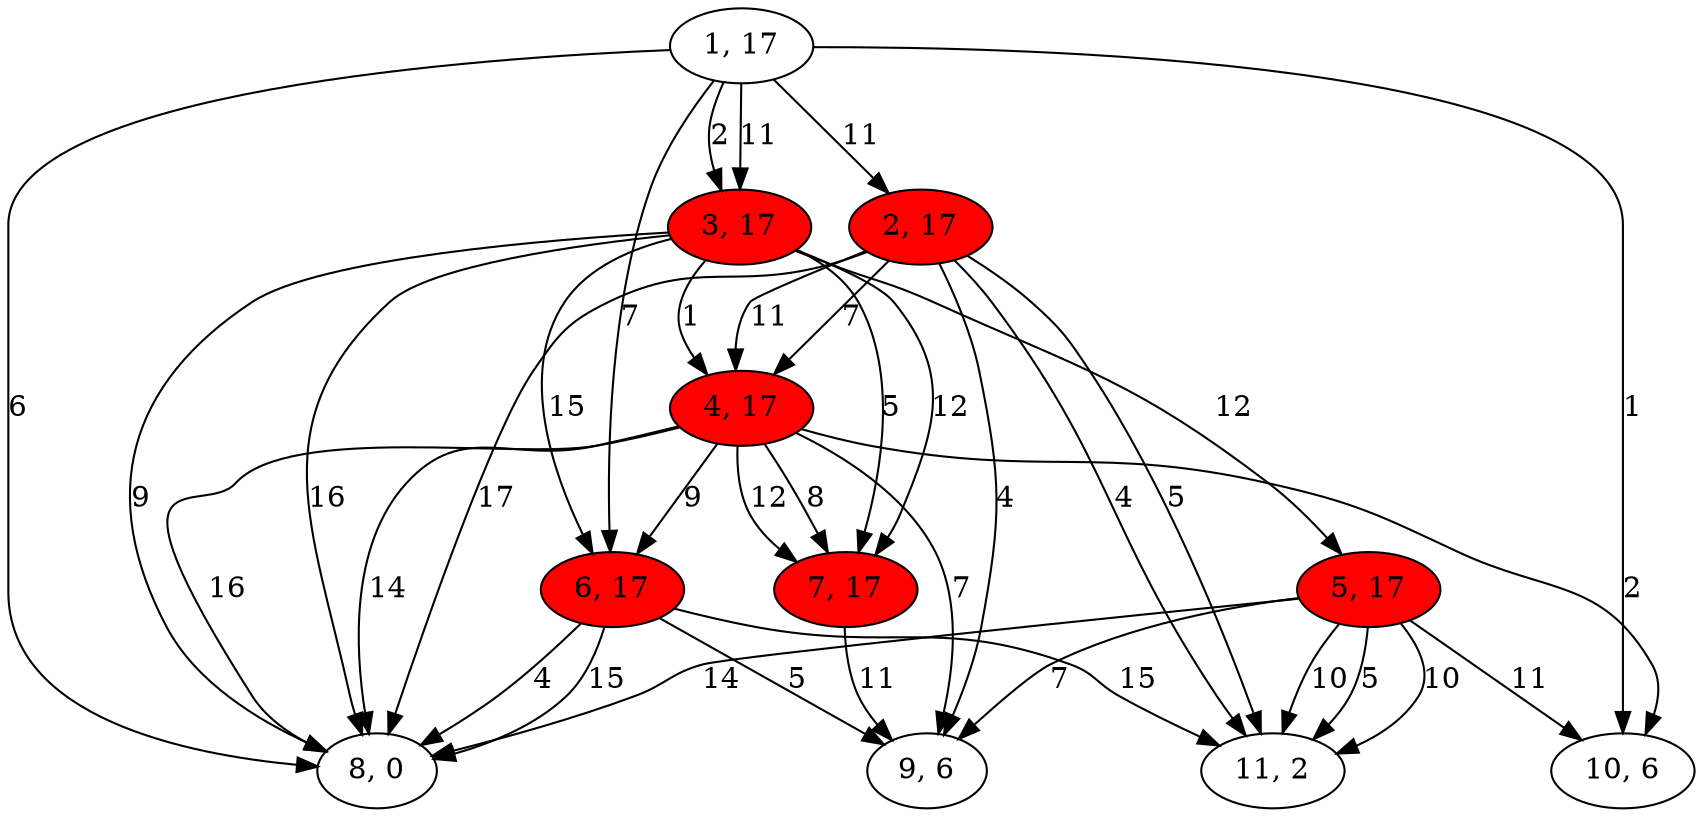 digraph G{
1[label="1, 17"]
2[label="2, 17"]
3[label="3, 17"]
4[label="4, 17"]
5[label="5, 17"]
6[label="6, 17"]
7[label="7, 17"]
8[label="8, 0"]
9[label="9, 6"]
10[label="10, 6"]
11[label="11, 2"]
1->3[label="2"]
1->8[label="6"]
1->10[label="1"]
1->6[label="7"]
1->3[label="11"]
1->2[label="11"]
2[style = filled,fillcolor=red]
2->11[label="4"]
2->8[label="17"]
2->4[label="11"]
2->11[label="5"]
2->4[label="7"]
2->9[label="4"]
3[style = filled,fillcolor=red]
3->8[label="9"]
3->6[label="15"]
3->8[label="16"]
3->7[label="5"]
3->7[label="12"]
3->5[label="12"]
3->4[label="1"]
4[style = filled,fillcolor=red]
4->6[label="9"]
4->8[label="16"]
4->7[label="12"]
4->10[label="2"]
4->7[label="8"]
4->8[label="14"]
4->9[label="7"]
5[style = filled,fillcolor=red]
5->9[label="7"]
5->10[label="11"]
5->11[label="10"]
5->11[label="10"]
5->8[label="14"]
5->11[label="5"]
6[style = filled,fillcolor=red]
6->8[label="15"]
6->9[label="5"]
6->11[label="15"]
6->8[label="4"]
7[style = filled,fillcolor=red]
7->9[label="11"]
}
